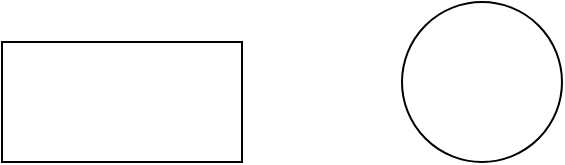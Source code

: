 <mxfile version="22.0.8" type="github">
  <diagram name="第 1 页" id="BxipCMr3wOJ_zssXavOv">
    <mxGraphModel dx="1434" dy="764" grid="1" gridSize="10" guides="1" tooltips="1" connect="1" arrows="1" fold="1" page="1" pageScale="1" pageWidth="827" pageHeight="1169" math="0" shadow="0">
      <root>
        <mxCell id="0" />
        <mxCell id="1" parent="0" />
        <mxCell id="0U-QYTRmypoxU_j5p6Mr-1" value="" style="rounded=0;whiteSpace=wrap;html=1;" vertex="1" parent="1">
          <mxGeometry x="310" y="240" width="120" height="60" as="geometry" />
        </mxCell>
        <mxCell id="0U-QYTRmypoxU_j5p6Mr-2" value="" style="ellipse;whiteSpace=wrap;html=1;aspect=fixed;" vertex="1" parent="1">
          <mxGeometry x="510" y="220" width="80" height="80" as="geometry" />
        </mxCell>
      </root>
    </mxGraphModel>
  </diagram>
</mxfile>
